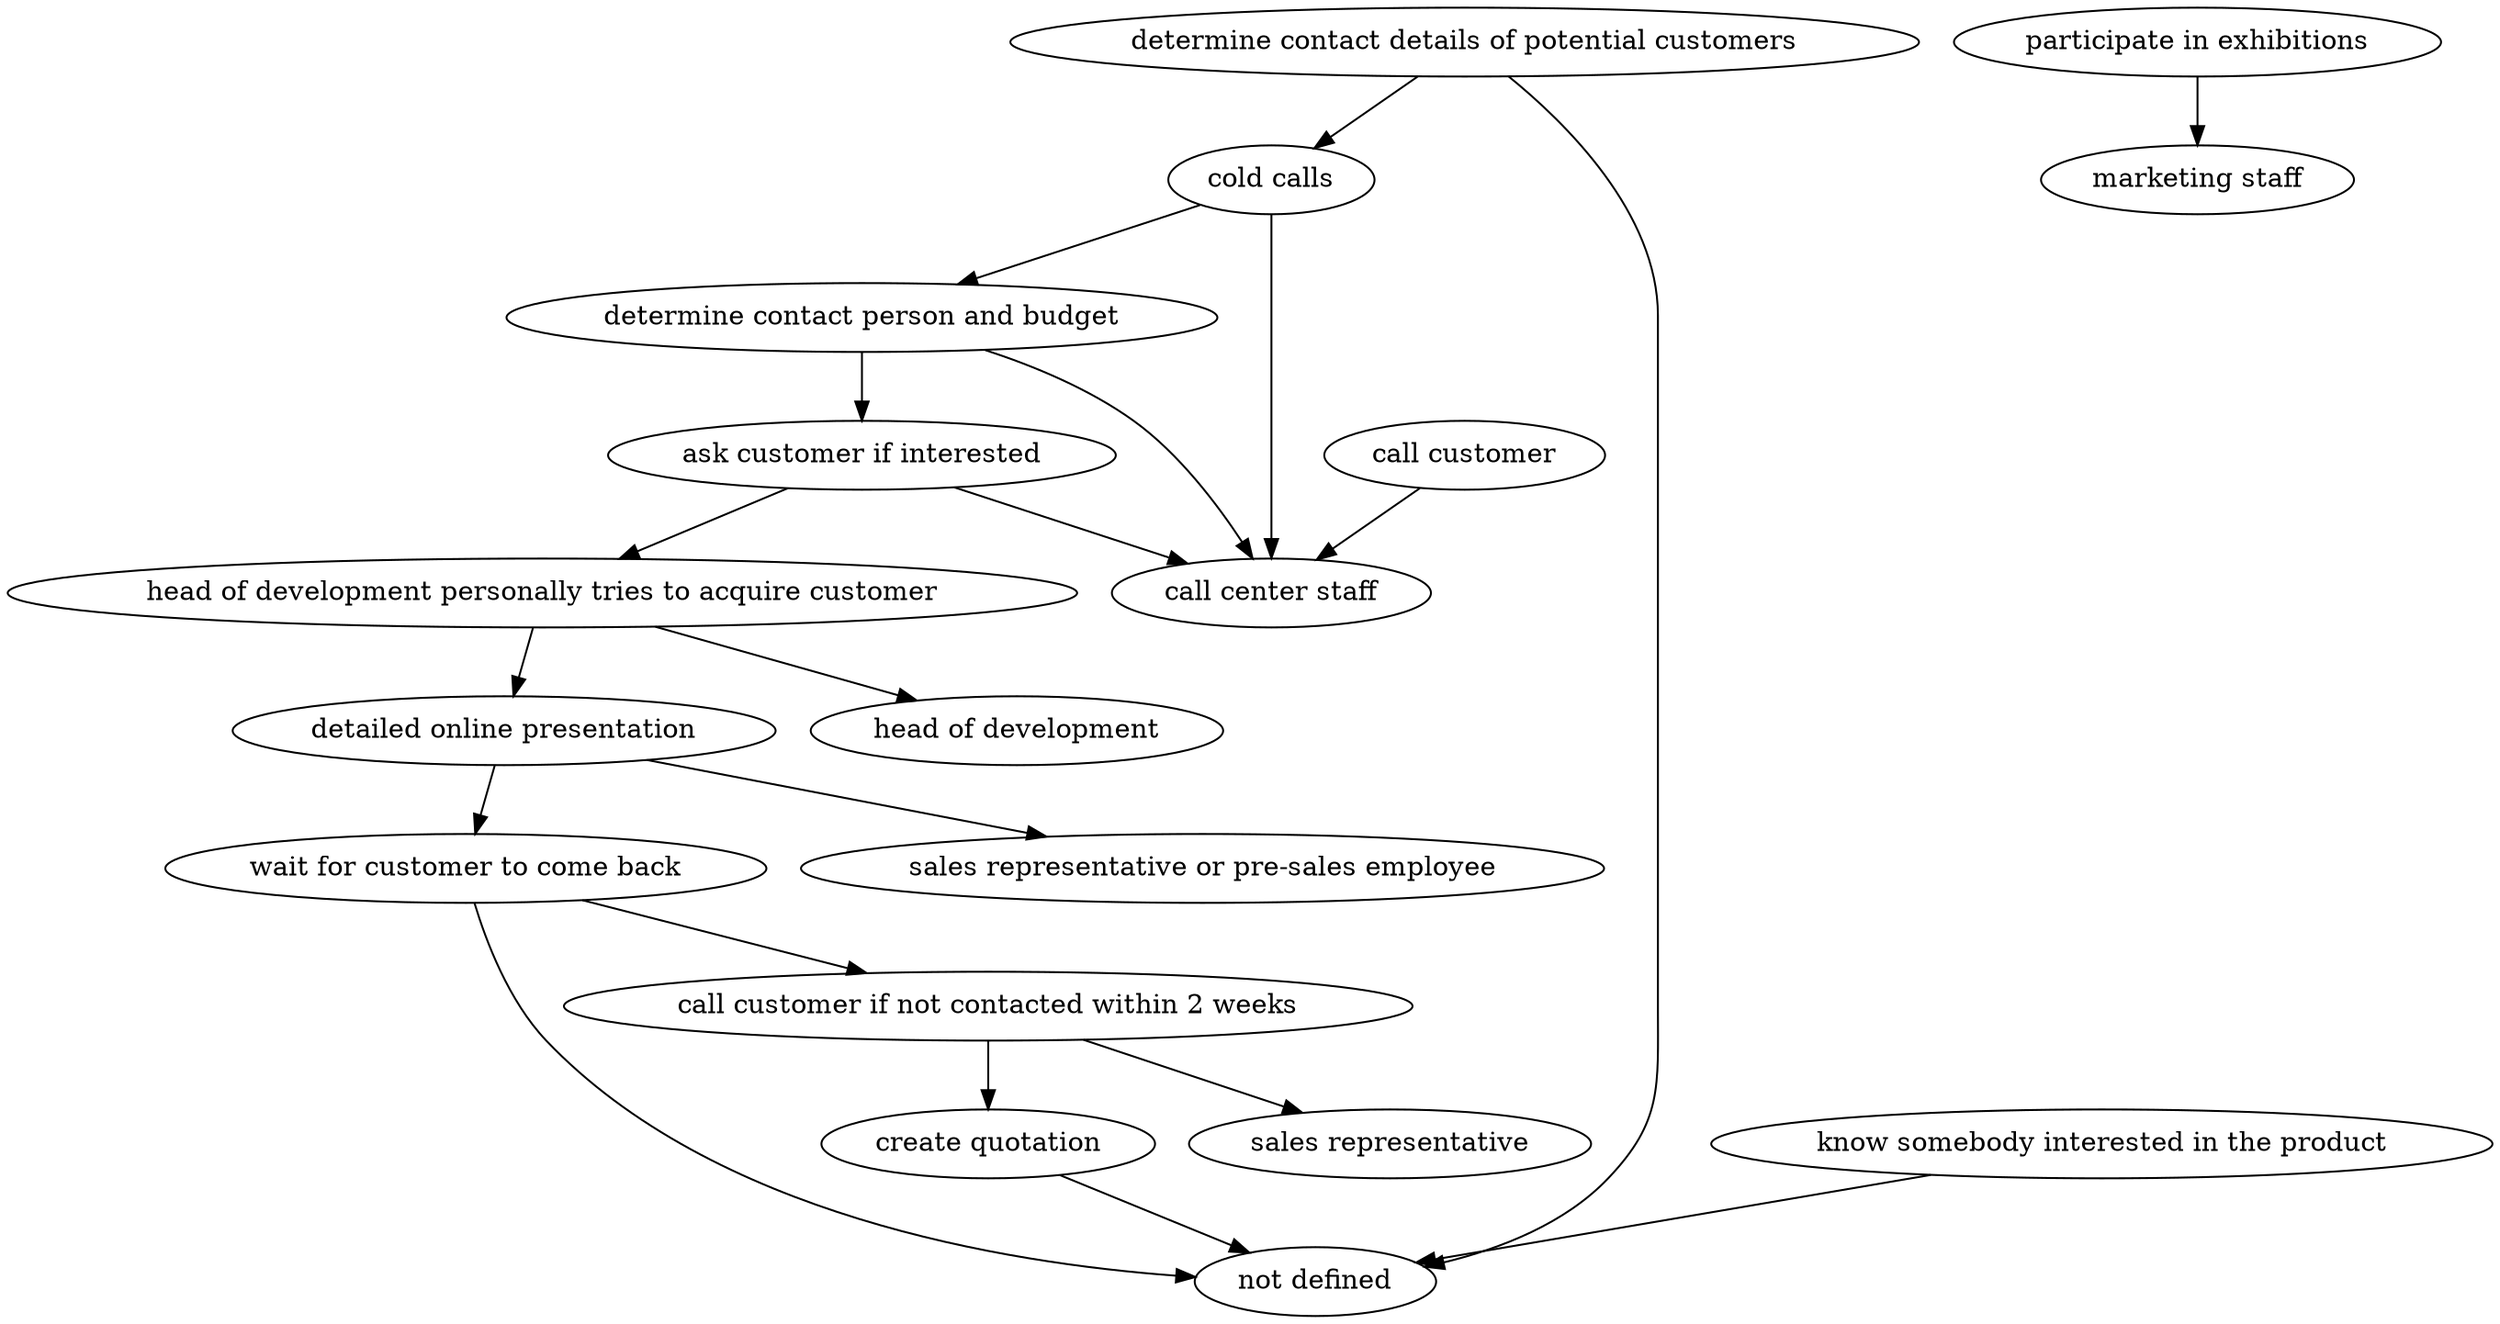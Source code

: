 strict digraph "doc-6.4" {
	graph [name="doc-6.4"];
	"determine contact details of potential customers"	[attrs="{'type': 'Activity', 'label': 'determine contact details of potential customers'}"];
	"cold calls"	[attrs="{'type': 'Activity', 'label': 'cold calls'}"];
	"determine contact details of potential customers" -> "cold calls"	[attrs="{'type': 'flow', 'label': 'flow'}"];
	"not defined"	[attrs="{'type': 'Actor', 'label': 'not defined'}"];
	"determine contact details of potential customers" -> "not defined"	[attrs="{'type': 'actor performer', 'label': 'actor performer'}"];
	"determine contact person and budget"	[attrs="{'type': 'Activity', 'label': 'determine contact person and budget'}"];
	"cold calls" -> "determine contact person and budget"	[attrs="{'type': 'flow', 'label': 'flow'}"];
	"call center staff"	[attrs="{'type': 'Actor', 'label': 'call center staff'}"];
	"cold calls" -> "call center staff"	[attrs="{'type': 'actor performer', 'label': 'actor performer'}"];
	"participate in exhibitions"	[attrs="{'type': 'Activity', 'label': 'participate in exhibitions'}"];
	"marketing staff"	[attrs="{'type': 'Actor', 'label': 'marketing staff'}"];
	"participate in exhibitions" -> "marketing staff"	[attrs="{'type': 'actor performer', 'label': 'actor performer'}"];
	"know somebody interested in the product"	[attrs="{'type': 'Activity', 'label': 'know somebody interested in the product'}"];
	"know somebody interested in the product" -> "not defined"	[attrs="{'type': 'actor performer', 'label': 'actor performer'}"];
	"call customer"	[attrs="{'type': 'Activity', 'label': 'call customer'}"];
	"call customer" -> "call center staff"	[attrs="{'type': 'actor performer', 'label': 'actor performer'}"];
	"ask customer if interested"	[attrs="{'type': 'Activity', 'label': 'ask customer if interested'}"];
	"determine contact person and budget" -> "ask customer if interested"	[attrs="{'type': 'flow', 'label': 'flow'}"];
	"determine contact person and budget" -> "call center staff"	[attrs="{'type': 'actor performer', 'label': 'actor performer'}"];
	"head of development personally tries to acquire customer"	[attrs="{'type': 'Activity', 'label': 'head of development personally tries to acquire customer'}"];
	"ask customer if interested" -> "head of development personally tries to acquire customer"	[attrs="{'type': 'flow', 'label': 'flow'}"];
	"ask customer if interested" -> "call center staff"	[attrs="{'type': 'actor performer', 'label': 'actor performer'}"];
	"detailed online presentation"	[attrs="{'type': 'Activity', 'label': 'detailed online presentation'}"];
	"head of development personally tries to acquire customer" -> "detailed online presentation"	[attrs="{'type': 'flow', 'label': 'flow'}"];
	"head of development"	[attrs="{'type': 'Actor', 'label': 'head of development'}"];
	"head of development personally tries to acquire customer" -> "head of development"	[attrs="{'type': 'actor performer', 'label': 'actor performer'}"];
	"wait for customer to come back"	[attrs="{'type': 'Activity', 'label': 'wait for customer to come back'}"];
	"detailed online presentation" -> "wait for customer to come back"	[attrs="{'type': 'flow', 'label': 'flow'}"];
	"sales representative or pre-sales employee"	[attrs="{'type': 'Actor', 'label': 'sales representative or pre-sales employee'}"];
	"detailed online presentation" -> "sales representative or pre-sales employee"	[attrs="{'type': 'actor performer', 'label': 'actor performer'}"];
	"call customer if not contacted within 2 weeks"	[attrs="{'type': 'Activity', 'label': 'call customer if not contacted within 2 weeks'}"];
	"wait for customer to come back" -> "call customer if not contacted within 2 weeks"	[attrs="{'type': 'flow', 'label': 'flow'}"];
	"wait for customer to come back" -> "not defined"	[attrs="{'type': 'actor performer', 'label': 'actor performer'}"];
	"create quotation"	[attrs="{'type': 'Activity', 'label': 'create quotation'}"];
	"call customer if not contacted within 2 weeks" -> "create quotation"	[attrs="{'type': 'flow', 'label': 'flow'}"];
	"sales representative"	[attrs="{'type': 'Actor', 'label': 'sales representative'}"];
	"call customer if not contacted within 2 weeks" -> "sales representative"	[attrs="{'type': 'actor performer', 'label': 'actor performer'}"];
	"create quotation" -> "not defined"	[attrs="{'type': 'actor performer', 'label': 'actor performer'}"];
}

